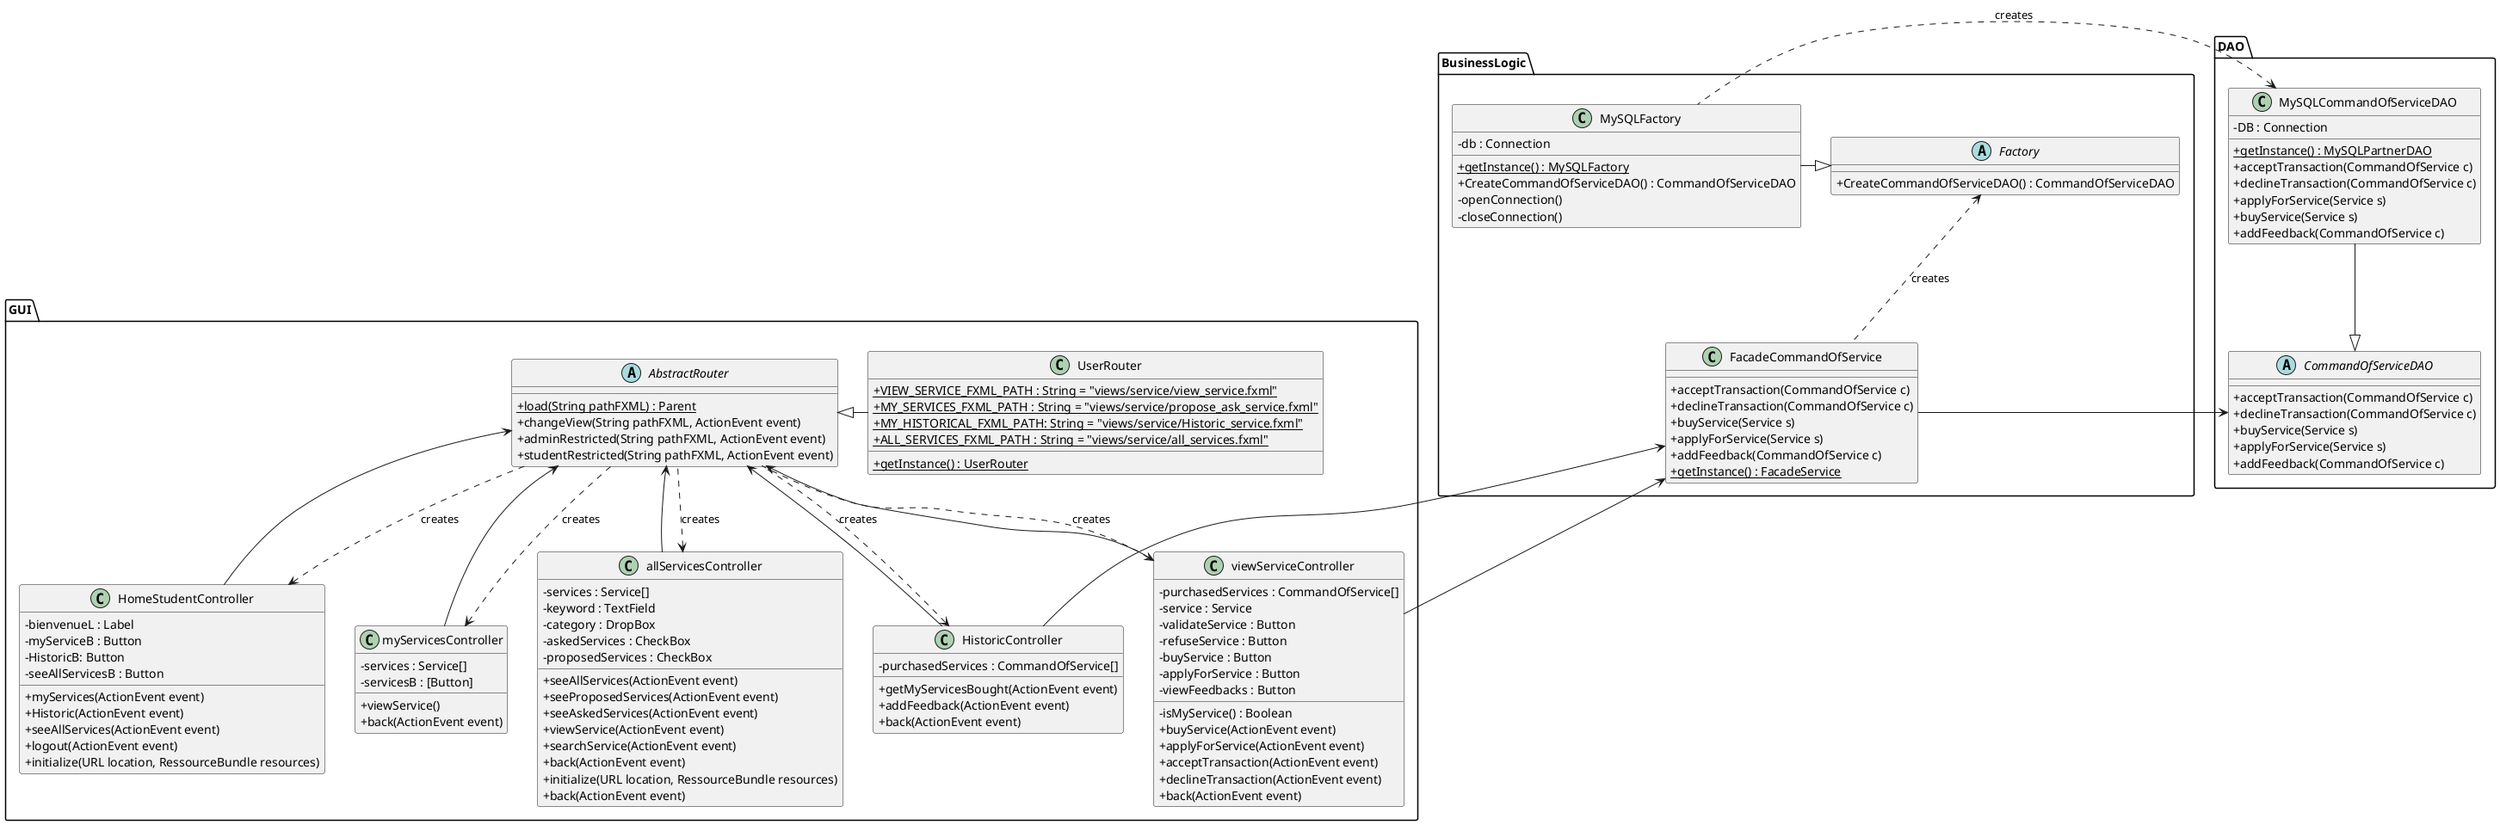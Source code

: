 @startuml

@startuml
skinparam classAttributeIconSize 0

package GUI{
    abstract class AbstractRouter{
        + {static} load(String pathFXML) : Parent
        + changeView(String pathFXML, ActionEvent event)
        + adminRestricted(String pathFXML, ActionEvent event)
        + studentRestricted(String pathFXML, ActionEvent event)
    }

    class HomeStudentController{
            - bienvenueL : Label
            - myServiceB : Button
            - HistoricB: Button
            - seeAllServicesB : Button
            + myServices(ActionEvent event)
            + Historic(ActionEvent event)
            + seeAllServices(ActionEvent event)
            + logout(ActionEvent event)
            + initialize(URL location, RessourceBundle resources)
    }

    class myServicesController{
        - services : Service[]
        - servicesB : [Button]
        + viewService()
        + back(ActionEvent event)
    }

    class HistoricController{
            - purchasedServices : CommandOfService[]
            + getMyServicesBought(ActionEvent event)
            + addFeedback(ActionEvent event)
            + back(ActionEvent event)
     }

    class viewServiceController{
        - purchasedServices : CommandOfService[]
        - service : Service
        - validateService : Button
        - refuseService : Button
        - buyService : Button
        - applyForService : Button
        - viewFeedbacks : Button
        - isMyService() : Boolean
        + buyService(ActionEvent event)
        + applyForService(ActionEvent event)
        + acceptTransaction(ActionEvent event)
        + declineTransaction(ActionEvent event)
        + back(ActionEvent event)
    }



    class allServicesController{
            - services : Service[]
            - keyword : TextField
            - category : DropBox
            - askedServices : CheckBox
            - proposedServices : CheckBox

            + seeAllServices(ActionEvent event)
            + seeProposedServices(ActionEvent event)
            + seeAskedServices(ActionEvent event)
            + viewService(ActionEvent event)
            + searchService(ActionEvent event)
            + back(ActionEvent event)
            + initialize(URL location, RessourceBundle resources)
            + back(ActionEvent event)
        }


    class UserRouter{
        + {static} VIEW_SERVICE_FXML_PATH : String = "views/service/view_service.fxml"
        + {static} MY_SERVICES_FXML_PATH : String = "views/service/propose_ask_service.fxml"
        + {static} MY_HISTORICAL_FXML_PATH: String = "views/service/Historic_service.fxml"
        + {static} ALL_SERVICES_FXML_PATH : String = "views/service/all_services.fxml"
        + {static} getInstance() : UserRouter
    }

    AbstractRouter <|-right- UserRouter


    AbstractRouter <-- HomeStudentController
    AbstractRouter <-- allServicesController
    AbstractRouter <-- viewServiceController
    AbstractRouter <-- myServicesController
    AbstractRouter <-- HistoricController

    allServicesController <.. AbstractRouter : creates
    HomeStudentController <.. AbstractRouter : creates
    myServicesController <.. AbstractRouter : creates
    viewServiceController <.. AbstractRouter : creates
    HistoricController <.. AbstractRouter : creates


}


package BusinessLogic{
    class FacadeCommandOfService{

        + acceptTransaction(CommandOfService c)
        + declineTransaction(CommandOfService c)
        + buyService(Service s)
        + applyForService(Service s)
        + addFeedback(CommandOfService c)
        + {static} getInstance() : FacadeService
        ' User is provided by session '
    }

    abstract class Factory{
        + CreateCommandOfServiceDAO() : CommandOfServiceDAO
    }
    class MySQLFactory{
        - db : Connection
        + {static} getInstance() : MySQLFactory
        + CreateCommandOfServiceDAO() : CommandOfServiceDAO
        - openConnection()
        - closeConnection()
    }

    Factory <.. FacadeCommandOfService : creates
    Factory <|-left- MySQLFactory

    FacadeCommandOfService <-down- viewServiceController
    FacadeCommandOfService <-down- HistoricController

}

package DAO{

    abstract class CommandOfServiceDAO{

        + acceptTransaction(CommandOfService c)
        + declineTransaction(CommandOfService c)
        + buyService(Service s)
        + applyForService(Service s)
        + addFeedback(CommandOfService c)

    }

    class MySQLCommandOfServiceDAO{
        - DB : Connection
        + {static} getInstance() : MySQLPartnerDAO
        + acceptTransaction(CommandOfService c)
        + declineTransaction(CommandOfService c)
        + applyForService(Service s)
        + buyService(Service s)
        + addFeedback(CommandOfService c)

    }

    MySQLCommandOfServiceDAO --|> CommandOfServiceDAO
    MySQLCommandOfServiceDAO <.right. MySQLFactory : creates

    CommandOfServiceDAO <-right- FacadeCommandOfService


}



@enduml
